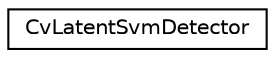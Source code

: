 digraph "Graphical Class Hierarchy"
{
 // LATEX_PDF_SIZE
  edge [fontname="Helvetica",fontsize="10",labelfontname="Helvetica",labelfontsize="10"];
  node [fontname="Helvetica",fontsize="10",shape=record];
  rankdir="LR";
  Node0 [label="CvLatentSvmDetector",height=0.2,width=0.4,color="black", fillcolor="white", style="filled",URL="$struct_cv_latent_svm_detector.html",tooltip=" "];
}
